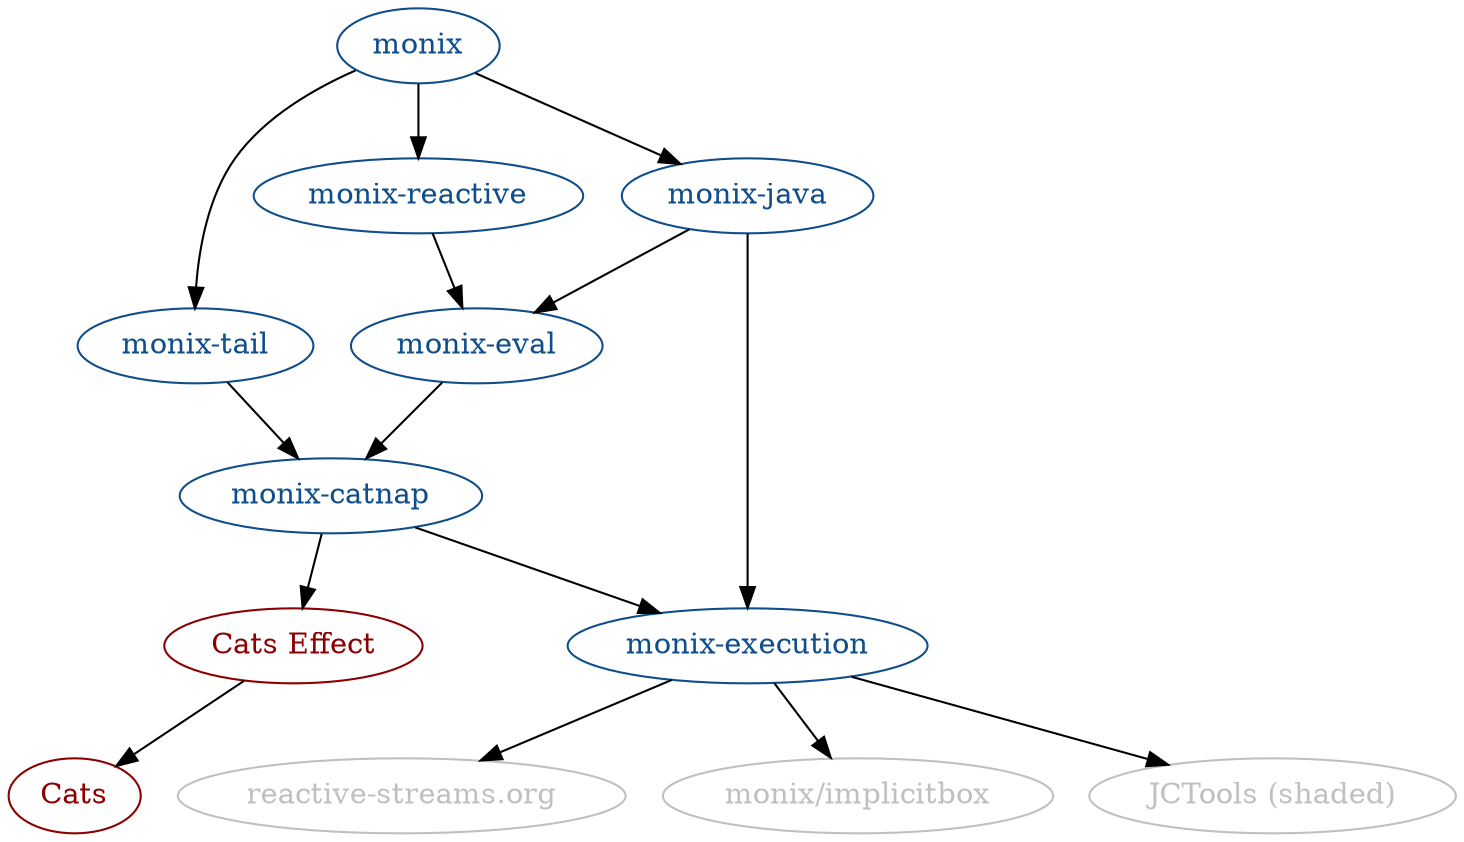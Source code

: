 digraph Dependencies {

  "JCTools (shaded)" [color=gray, fontcolor=gray];
  "reactive-streams.org" [color=gray, fontcolor=gray];
  "Cats" [color=darkred, fontcolor=darkred];
  "Cats Effect" [color=darkred, fontcolor=darkred];

  "monix" [fontcolor=dodgerblue4, color=dodgerblue4];
  "monix-execution" [fontcolor=dodgerblue4, color=dodgerblue4];
  "monix-catnap" [fontcolor=dodgerblue4, color=dodgerblue4];
  "monix-eval" [fontcolor=dodgerblue4, color=dodgerblue4];
  "monix-reactive" [fontcolor=dodgerblue4, color=dodgerblue4];
  "monix-tail" [fontcolor=dodgerblue4, color=dodgerblue4];
  "monix-java" [fontcolor=dodgerblue4, color=dodgerblue4];
  "monix/implicitbox" [fontcolor=gray, color=gray];

  "monix-execution" -> {"JCTools (shaded)", "reactive-streams.org", "monix/implicitbox"};

  "monix-catnap" -> {"monix-execution", "Cats Effect"};
  "Cats Effect" -> "Cats";

  {"monix-eval", "monix-tail"} -> "monix-catnap";
  
  "monix-reactive" -> "monix-eval";
  "monix-java" -> {"monix-execution", "monix-eval"};

  "monix" -> "monix-reactive", "monix-tail", "monix-java";
}
